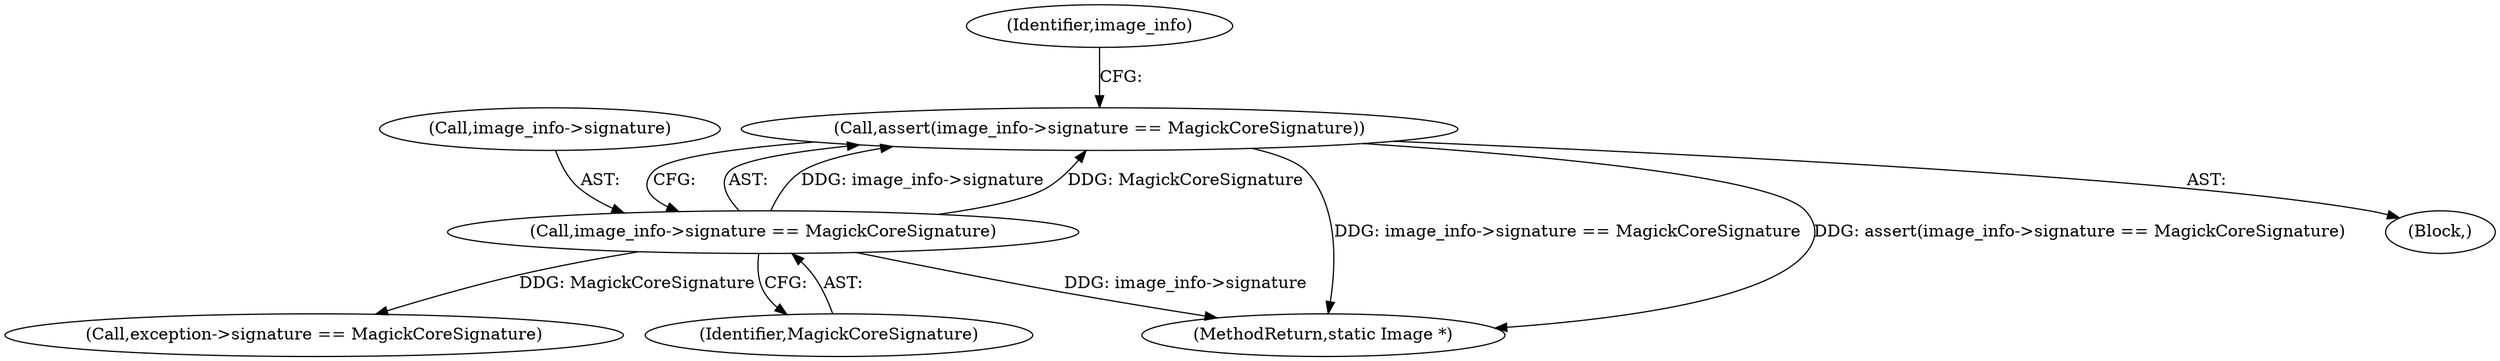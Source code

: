 digraph "0_ImageMagick6_f663dfb8431c97d95682a2b533cca1c8233d21b4@API" {
"1000141" [label="(Call,assert(image_info->signature == MagickCoreSignature))"];
"1000142" [label="(Call,image_info->signature == MagickCoreSignature)"];
"1000141" [label="(Call,assert(image_info->signature == MagickCoreSignature))"];
"1000150" [label="(Identifier,image_info)"];
"1000116" [label="(Block,)"];
"1000146" [label="(Identifier,MagickCoreSignature)"];
"1000142" [label="(Call,image_info->signature == MagickCoreSignature)"];
"1000169" [label="(Call,exception->signature == MagickCoreSignature)"];
"1000143" [label="(Call,image_info->signature)"];
"1001840" [label="(MethodReturn,static Image *)"];
"1000141" -> "1000116"  [label="AST: "];
"1000141" -> "1000142"  [label="CFG: "];
"1000142" -> "1000141"  [label="AST: "];
"1000150" -> "1000141"  [label="CFG: "];
"1000141" -> "1001840"  [label="DDG: image_info->signature == MagickCoreSignature"];
"1000141" -> "1001840"  [label="DDG: assert(image_info->signature == MagickCoreSignature)"];
"1000142" -> "1000141"  [label="DDG: image_info->signature"];
"1000142" -> "1000141"  [label="DDG: MagickCoreSignature"];
"1000142" -> "1000146"  [label="CFG: "];
"1000143" -> "1000142"  [label="AST: "];
"1000146" -> "1000142"  [label="AST: "];
"1000142" -> "1001840"  [label="DDG: image_info->signature"];
"1000142" -> "1000169"  [label="DDG: MagickCoreSignature"];
}
